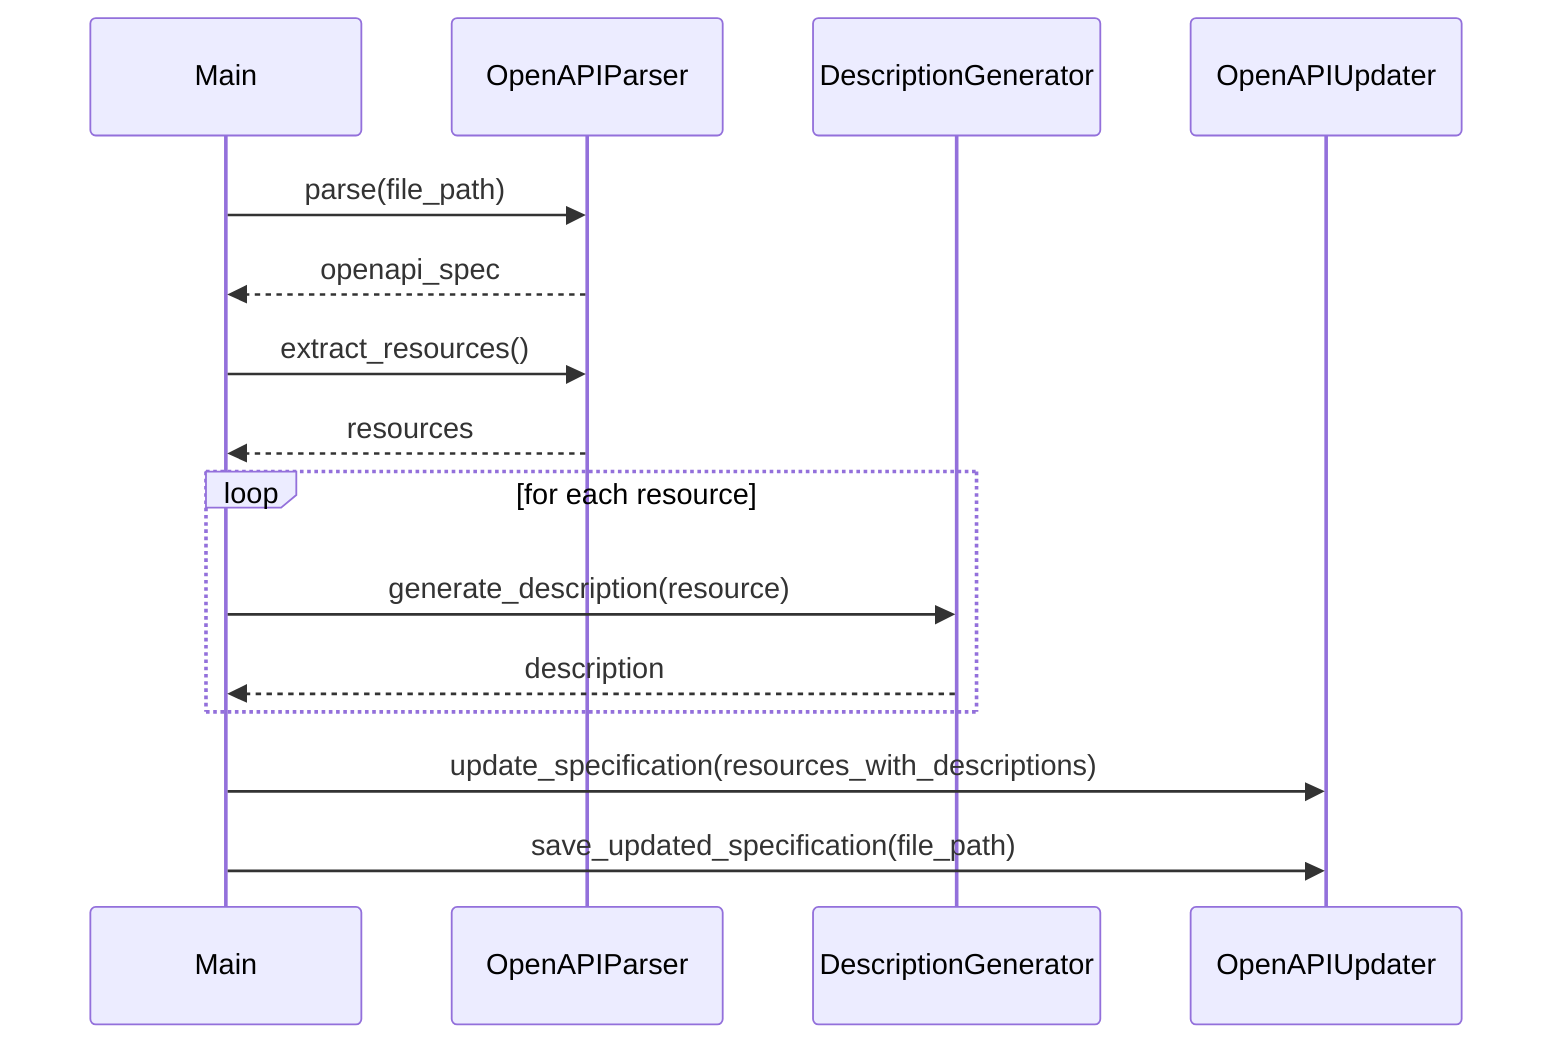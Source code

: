 sequenceDiagram
    participant M as Main
    participant P as OpenAPIParser
    participant G as DescriptionGenerator
    participant U as OpenAPIUpdater
    M->>P: parse(file_path)
    P-->>M: openapi_spec
    M->>P: extract_resources()
    P-->>M: resources
    loop for each resource
        M->>G: generate_description(resource)
        G-->>M: description
    end
    M->>U: update_specification(resources_with_descriptions)
    M->>U: save_updated_specification(file_path)